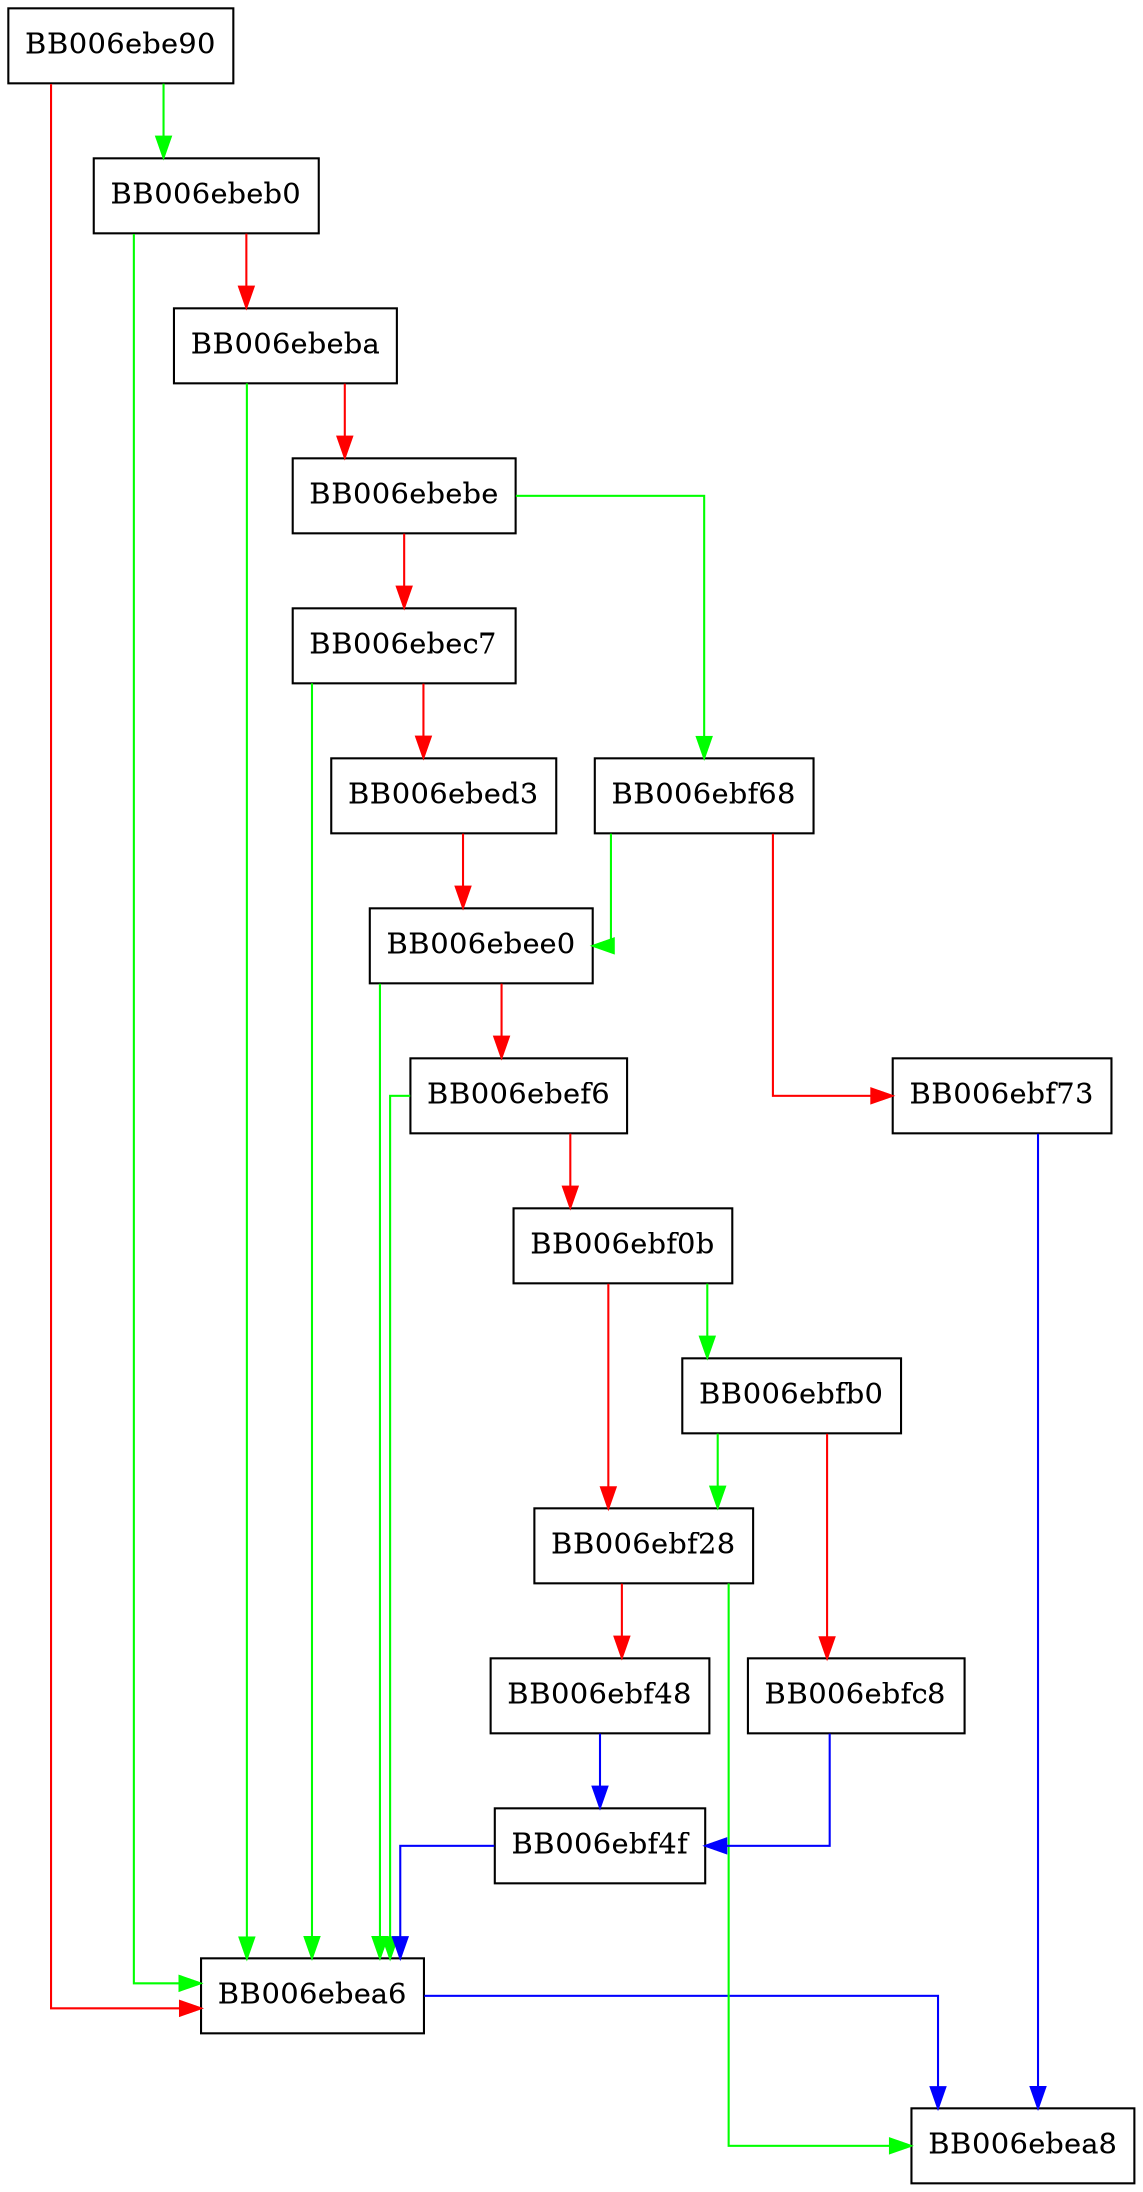 digraph ecdsa_sha512_sign_message_init {
  node [shape="box"];
  graph [splines=ortho];
  BB006ebe90 -> BB006ebeb0 [color="green"];
  BB006ebe90 -> BB006ebea6 [color="red"];
  BB006ebea6 -> BB006ebea8 [color="blue"];
  BB006ebeb0 -> BB006ebea6 [color="green"];
  BB006ebeb0 -> BB006ebeba [color="red"];
  BB006ebeba -> BB006ebea6 [color="green"];
  BB006ebeba -> BB006ebebe [color="red"];
  BB006ebebe -> BB006ebf68 [color="green"];
  BB006ebebe -> BB006ebec7 [color="red"];
  BB006ebec7 -> BB006ebea6 [color="green"];
  BB006ebec7 -> BB006ebed3 [color="red"];
  BB006ebed3 -> BB006ebee0 [color="red"];
  BB006ebee0 -> BB006ebea6 [color="green"];
  BB006ebee0 -> BB006ebef6 [color="red"];
  BB006ebef6 -> BB006ebea6 [color="green"];
  BB006ebef6 -> BB006ebf0b [color="red"];
  BB006ebf0b -> BB006ebfb0 [color="green"];
  BB006ebf0b -> BB006ebf28 [color="red"];
  BB006ebf28 -> BB006ebea8 [color="green"];
  BB006ebf28 -> BB006ebf48 [color="red"];
  BB006ebf48 -> BB006ebf4f [color="blue"];
  BB006ebf4f -> BB006ebea6 [color="blue"];
  BB006ebf68 -> BB006ebee0 [color="green"];
  BB006ebf68 -> BB006ebf73 [color="red"];
  BB006ebf73 -> BB006ebea8 [color="blue"];
  BB006ebfb0 -> BB006ebf28 [color="green"];
  BB006ebfb0 -> BB006ebfc8 [color="red"];
  BB006ebfc8 -> BB006ebf4f [color="blue"];
}